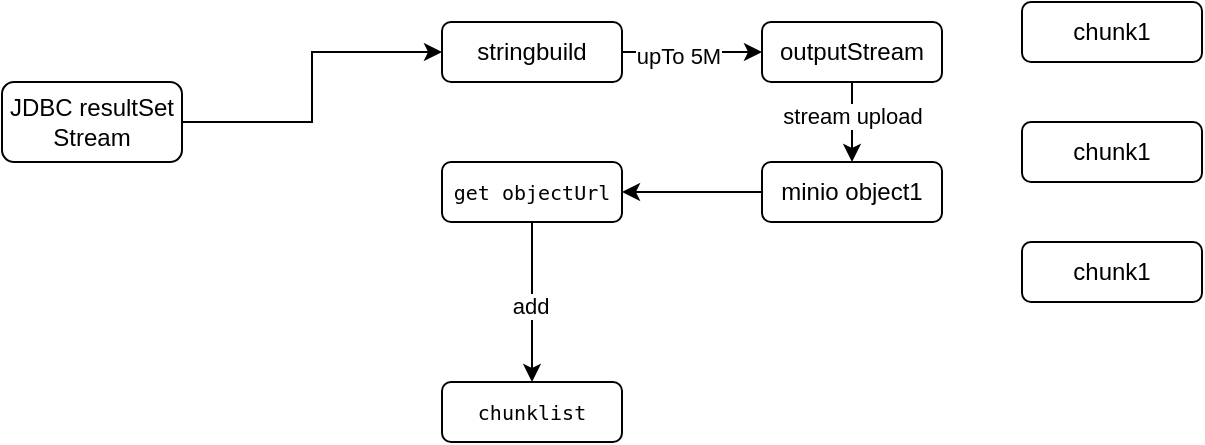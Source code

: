 <mxfile version="24.2.5" type="github">
  <diagram name="第 1 页" id="4RpDkdb-Vl1L9PEZPVKn">
    <mxGraphModel dx="2447" dy="481" grid="1" gridSize="10" guides="1" tooltips="1" connect="1" arrows="1" fold="1" page="1" pageScale="1" pageWidth="1600" pageHeight="1200" math="0" shadow="0">
      <root>
        <mxCell id="0" />
        <mxCell id="1" parent="0" />
        <mxCell id="U_TSBCPTYCrwf5NudBuZ-1" value="chunk1" style="rounded=1;whiteSpace=wrap;html=1;" vertex="1" parent="1">
          <mxGeometry x="480" y="210" width="90" height="30" as="geometry" />
        </mxCell>
        <mxCell id="U_TSBCPTYCrwf5NudBuZ-2" value="chunk1" style="rounded=1;whiteSpace=wrap;html=1;" vertex="1" parent="1">
          <mxGeometry x="480" y="270" width="90" height="30" as="geometry" />
        </mxCell>
        <mxCell id="U_TSBCPTYCrwf5NudBuZ-3" value="chunk1" style="rounded=1;whiteSpace=wrap;html=1;" vertex="1" parent="1">
          <mxGeometry x="480" y="330" width="90" height="30" as="geometry" />
        </mxCell>
        <mxCell id="U_TSBCPTYCrwf5NudBuZ-8" style="edgeStyle=orthogonalEdgeStyle;rounded=0;orthogonalLoop=1;jettySize=auto;html=1;entryX=0;entryY=0.5;entryDx=0;entryDy=0;" edge="1" parent="1" source="U_TSBCPTYCrwf5NudBuZ-4" target="U_TSBCPTYCrwf5NudBuZ-7">
          <mxGeometry relative="1" as="geometry" />
        </mxCell>
        <mxCell id="U_TSBCPTYCrwf5NudBuZ-4" value="JDBC resultSet Stream" style="rounded=1;whiteSpace=wrap;html=1;" vertex="1" parent="1">
          <mxGeometry x="-30" y="250" width="90" height="40" as="geometry" />
        </mxCell>
        <mxCell id="U_TSBCPTYCrwf5NudBuZ-10" value="" style="edgeStyle=orthogonalEdgeStyle;rounded=0;orthogonalLoop=1;jettySize=auto;html=1;" edge="1" parent="1" source="U_TSBCPTYCrwf5NudBuZ-7" target="U_TSBCPTYCrwf5NudBuZ-9">
          <mxGeometry relative="1" as="geometry" />
        </mxCell>
        <mxCell id="U_TSBCPTYCrwf5NudBuZ-16" value="upTo 5M" style="edgeLabel;html=1;align=center;verticalAlign=middle;resizable=0;points=[];" vertex="1" connectable="0" parent="U_TSBCPTYCrwf5NudBuZ-10">
          <mxGeometry x="-0.214" y="-2" relative="1" as="geometry">
            <mxPoint as="offset" />
          </mxGeometry>
        </mxCell>
        <mxCell id="U_TSBCPTYCrwf5NudBuZ-7" value="stringbuild" style="rounded=1;whiteSpace=wrap;html=1;" vertex="1" parent="1">
          <mxGeometry x="190" y="220" width="90" height="30" as="geometry" />
        </mxCell>
        <mxCell id="U_TSBCPTYCrwf5NudBuZ-14" value="" style="edgeStyle=orthogonalEdgeStyle;rounded=0;orthogonalLoop=1;jettySize=auto;html=1;" edge="1" parent="1" source="U_TSBCPTYCrwf5NudBuZ-9" target="U_TSBCPTYCrwf5NudBuZ-13">
          <mxGeometry relative="1" as="geometry" />
        </mxCell>
        <mxCell id="U_TSBCPTYCrwf5NudBuZ-15" value="stream upload" style="edgeLabel;html=1;align=center;verticalAlign=middle;resizable=0;points=[];" vertex="1" connectable="0" parent="U_TSBCPTYCrwf5NudBuZ-14">
          <mxGeometry x="-0.167" relative="1" as="geometry">
            <mxPoint as="offset" />
          </mxGeometry>
        </mxCell>
        <mxCell id="U_TSBCPTYCrwf5NudBuZ-9" value="outputStream" style="rounded=1;whiteSpace=wrap;html=1;" vertex="1" parent="1">
          <mxGeometry x="350" y="220" width="90" height="30" as="geometry" />
        </mxCell>
        <mxCell id="U_TSBCPTYCrwf5NudBuZ-19" value="" style="edgeStyle=orthogonalEdgeStyle;rounded=0;orthogonalLoop=1;jettySize=auto;html=1;" edge="1" parent="1" source="U_TSBCPTYCrwf5NudBuZ-13" target="U_TSBCPTYCrwf5NudBuZ-18">
          <mxGeometry relative="1" as="geometry" />
        </mxCell>
        <mxCell id="U_TSBCPTYCrwf5NudBuZ-13" value="minio object1" style="rounded=1;whiteSpace=wrap;html=1;" vertex="1" parent="1">
          <mxGeometry x="350" y="290" width="90" height="30" as="geometry" />
        </mxCell>
        <mxCell id="U_TSBCPTYCrwf5NudBuZ-21" value="" style="edgeStyle=orthogonalEdgeStyle;rounded=0;orthogonalLoop=1;jettySize=auto;html=1;" edge="1" parent="1" source="U_TSBCPTYCrwf5NudBuZ-18" target="U_TSBCPTYCrwf5NudBuZ-20">
          <mxGeometry relative="1" as="geometry" />
        </mxCell>
        <mxCell id="U_TSBCPTYCrwf5NudBuZ-22" value="add" style="edgeLabel;html=1;align=center;verticalAlign=middle;resizable=0;points=[];" vertex="1" connectable="0" parent="U_TSBCPTYCrwf5NudBuZ-21">
          <mxGeometry x="0.055" y="-1" relative="1" as="geometry">
            <mxPoint as="offset" />
          </mxGeometry>
        </mxCell>
        <mxCell id="U_TSBCPTYCrwf5NudBuZ-18" value="&lt;span style=&quot;font-family: &amp;quot;JetBrains Mono&amp;quot;, monospace; background-color: rgb(255, 255, 255);&quot;&gt;&lt;font style=&quot;font-size: 10px;&quot;&gt;get objectUrl&lt;/font&gt;&lt;/span&gt;" style="rounded=1;whiteSpace=wrap;html=1;" vertex="1" parent="1">
          <mxGeometry x="190" y="290" width="90" height="30" as="geometry" />
        </mxCell>
        <mxCell id="U_TSBCPTYCrwf5NudBuZ-20" value="&lt;font face=&quot;JetBrains Mono, monospace&quot;&gt;&lt;span style=&quot;font-size: 10px; background-color: rgb(255, 255, 255);&quot;&gt;chunklist&lt;/span&gt;&lt;/font&gt;" style="rounded=1;whiteSpace=wrap;html=1;" vertex="1" parent="1">
          <mxGeometry x="190" y="400" width="90" height="30" as="geometry" />
        </mxCell>
      </root>
    </mxGraphModel>
  </diagram>
</mxfile>
